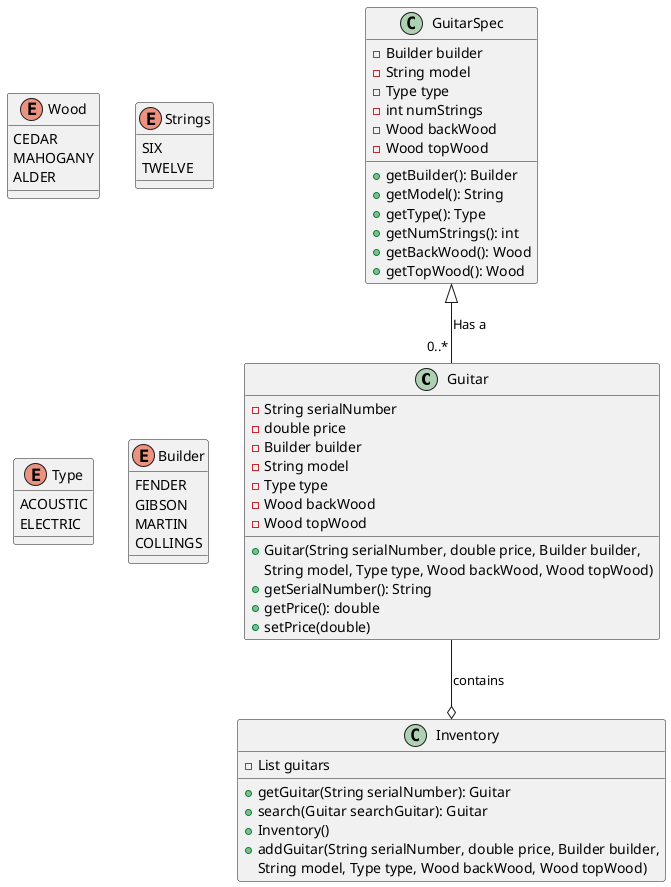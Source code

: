 @startuml

class Guitar {
- String serialNumber
- double price
- Builder builder
- String model
- Type type
- Wood backWood
- Wood topWood
+ Guitar(String serialNumber, double price, Builder builder,
String model, Type type, Wood backWood, Wood topWood)
+ getSerialNumber(): String
+ getPrice(): double
+setPrice(double)
}

class GuitarSpec {
- Builder builder
- String model
- Type type
- int numStrings
- Wood backWood
- Wood topWood
+ getBuilder(): Builder
+ getModel(): String
+ getType(): Type
+ getNumStrings(): int
+ getBackWood(): Wood
+ getTopWood(): Wood
}

class Inventory {
- List guitars
+ getGuitar(String serialNumber): Guitar
+ search(Guitar searchGuitar): Guitar
+ Inventory()
+ addGuitar(String serialNumber, double price, Builder builder,
String model, Type type, Wood backWood, Wood topWood)
}



enum Wood {
 CEDAR
 MAHOGANY
 ALDER
}

enum Strings {
 SIX
 TWELVE
}

enum Type {
 ACOUSTIC
 ELECTRIC
}

enum Builder {
 FENDER
 GIBSON
 MARTIN
 COLLINGS
}
GuitarSpec <|-- "0..* " Guitar : Has a
Guitar --o Inventory : contains



@enduml